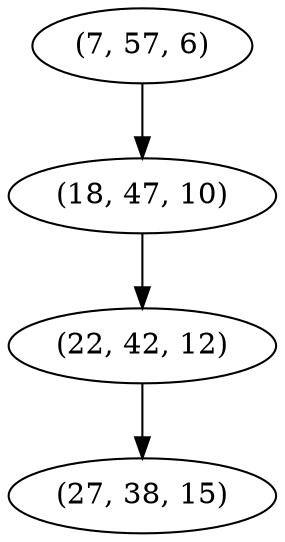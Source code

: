 digraph tree {
    "(7, 57, 6)";
    "(18, 47, 10)";
    "(22, 42, 12)";
    "(27, 38, 15)";
    "(7, 57, 6)" -> "(18, 47, 10)";
    "(18, 47, 10)" -> "(22, 42, 12)";
    "(22, 42, 12)" -> "(27, 38, 15)";
}
